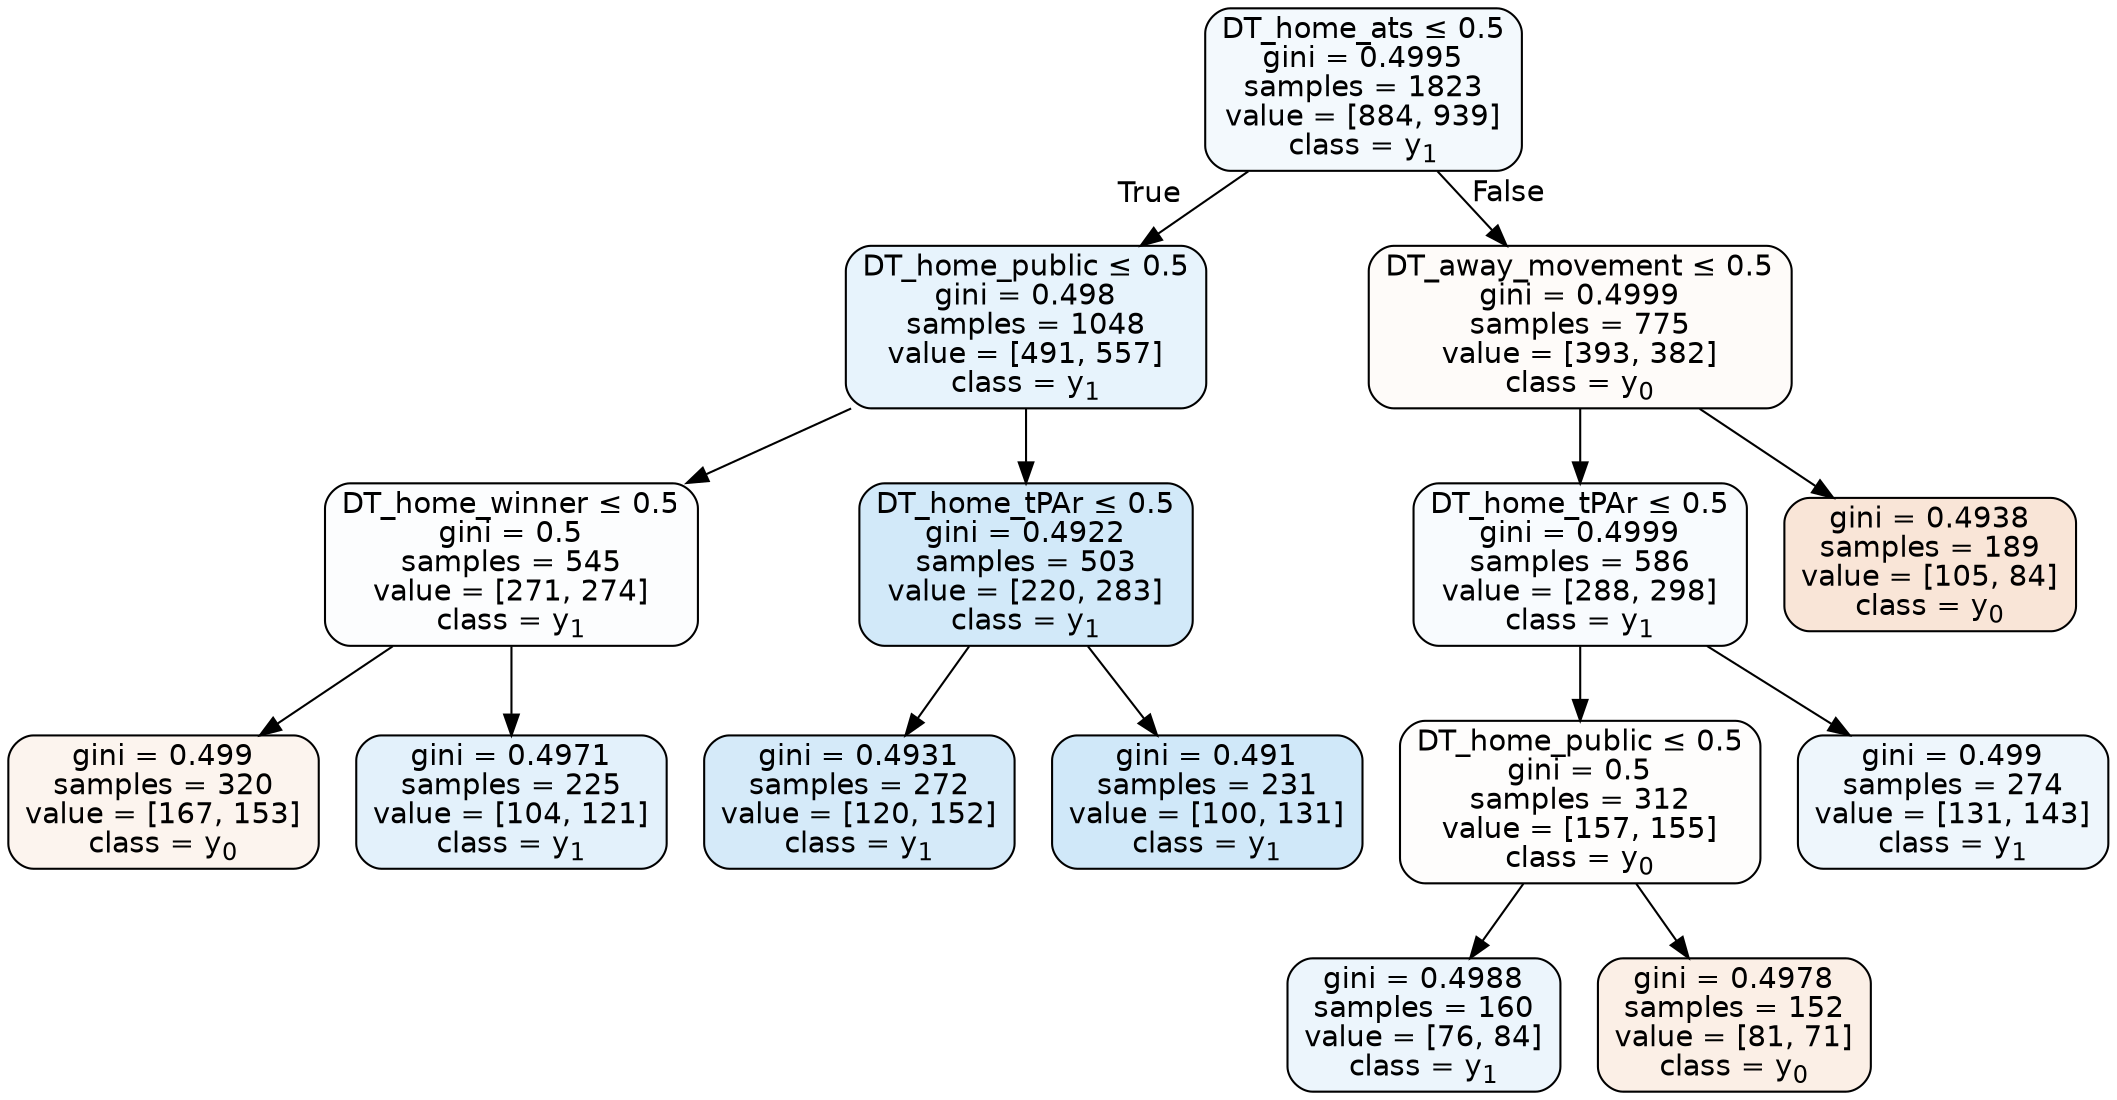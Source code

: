 digraph Tree {
node [shape=box, style="filled, rounded", color="black", fontname=helvetica] ;
edge [fontname=helvetica] ;
0 [label=<DT_home_ats &le; 0.5<br/>gini = 0.4995<br/>samples = 1823<br/>value = [884, 939]<br/>class = y<SUB>1</SUB>>, fillcolor="#399de50f"] ;
1 [label=<DT_home_public &le; 0.5<br/>gini = 0.498<br/>samples = 1048<br/>value = [491, 557]<br/>class = y<SUB>1</SUB>>, fillcolor="#399de51e"] ;
0 -> 1 [labeldistance=2.5, labelangle=45, headlabel="True"] ;
2 [label=<DT_home_winner &le; 0.5<br/>gini = 0.5<br/>samples = 545<br/>value = [271, 274]<br/>class = y<SUB>1</SUB>>, fillcolor="#399de503"] ;
1 -> 2 ;
3 [label=<gini = 0.499<br/>samples = 320<br/>value = [167, 153]<br/>class = y<SUB>0</SUB>>, fillcolor="#e5813915"] ;
2 -> 3 ;
4 [label=<gini = 0.4971<br/>samples = 225<br/>value = [104, 121]<br/>class = y<SUB>1</SUB>>, fillcolor="#399de524"] ;
2 -> 4 ;
5 [label=<DT_home_tPAr &le; 0.5<br/>gini = 0.4922<br/>samples = 503<br/>value = [220, 283]<br/>class = y<SUB>1</SUB>>, fillcolor="#399de539"] ;
1 -> 5 ;
6 [label=<gini = 0.4931<br/>samples = 272<br/>value = [120, 152]<br/>class = y<SUB>1</SUB>>, fillcolor="#399de536"] ;
5 -> 6 ;
7 [label=<gini = 0.491<br/>samples = 231<br/>value = [100, 131]<br/>class = y<SUB>1</SUB>>, fillcolor="#399de53c"] ;
5 -> 7 ;
8 [label=<DT_away_movement &le; 0.5<br/>gini = 0.4999<br/>samples = 775<br/>value = [393, 382]<br/>class = y<SUB>0</SUB>>, fillcolor="#e5813907"] ;
0 -> 8 [labeldistance=2.5, labelangle=-45, headlabel="False"] ;
9 [label=<DT_home_tPAr &le; 0.5<br/>gini = 0.4999<br/>samples = 586<br/>value = [288, 298]<br/>class = y<SUB>1</SUB>>, fillcolor="#399de509"] ;
8 -> 9 ;
10 [label=<DT_home_public &le; 0.5<br/>gini = 0.5<br/>samples = 312<br/>value = [157, 155]<br/>class = y<SUB>0</SUB>>, fillcolor="#e5813903"] ;
9 -> 10 ;
11 [label=<gini = 0.4988<br/>samples = 160<br/>value = [76, 84]<br/>class = y<SUB>1</SUB>>, fillcolor="#399de518"] ;
10 -> 11 ;
12 [label=<gini = 0.4978<br/>samples = 152<br/>value = [81, 71]<br/>class = y<SUB>0</SUB>>, fillcolor="#e581391f"] ;
10 -> 12 ;
13 [label=<gini = 0.499<br/>samples = 274<br/>value = [131, 143]<br/>class = y<SUB>1</SUB>>, fillcolor="#399de515"] ;
9 -> 13 ;
14 [label=<gini = 0.4938<br/>samples = 189<br/>value = [105, 84]<br/>class = y<SUB>0</SUB>>, fillcolor="#e5813933"] ;
8 -> 14 ;
}